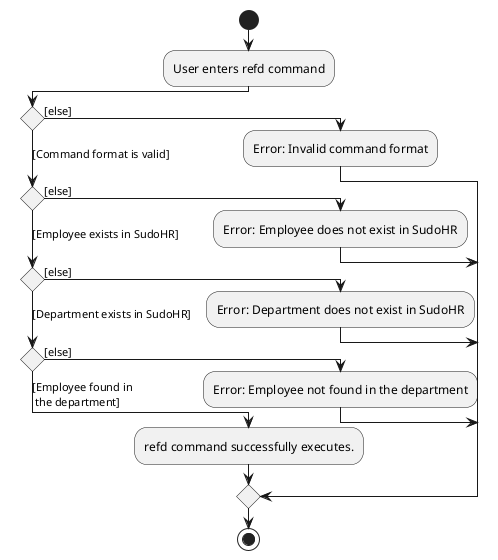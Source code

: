 
@startuml
!pragma useVerticalIf on
start
:User enters refd command;
if () then ([else])
  :Error: Invalid command format;
([Command format is valid])elseif () then ([else])
  :Error: Employee does not exist in SudoHR;
([Employee exists in SudoHR])elseif () then ([else])
 :Error: Department does not exist in SudoHR;
([Department exists in SudoHR])elseif () then ([else])
  :Error: Employee not found in the department;
 else ([Employee found in
 the department])
  :refd command successfully executes.;
  endif
stop

@enduml
